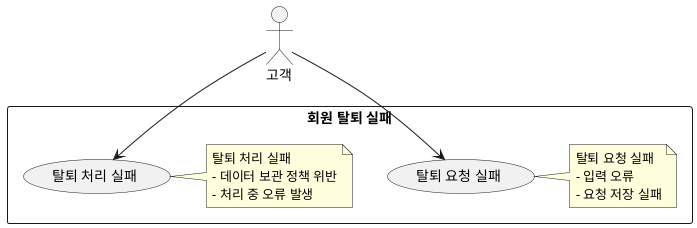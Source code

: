 @startuml
actor "고객" as Customer

rectangle "회원 탈퇴 실패" {
  usecase "탈퇴 요청 실패" as UC3_1_failure
  note right
  탈퇴 요청 실패
  - 입력 오류
  - 요청 저장 실패
  end note

  usecase "탈퇴 처리 실패" as UC3_2_failure
  note right
  탈퇴 처리 실패
  - 데이터 보관 정책 위반
  - 처리 중 오류 발생
  end note
}

Customer --> UC3_1_failure
Customer --> UC3_2_failure
@enduml
